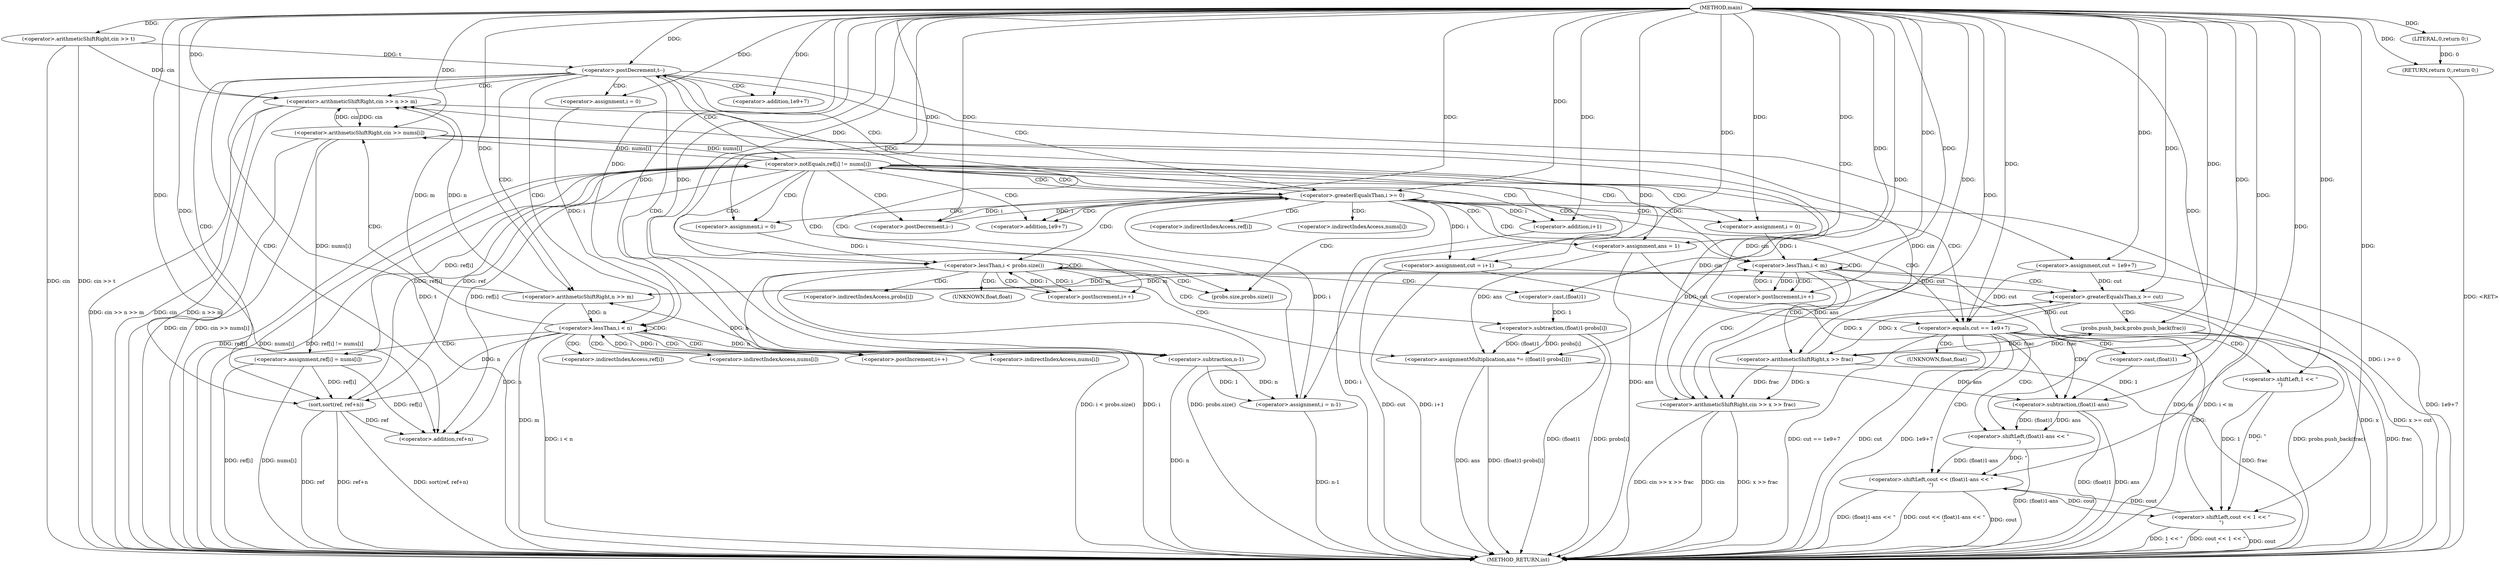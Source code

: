 digraph "main" {  
"1000101" [label = "(METHOD,main)" ]
"1000255" [label = "(METHOD_RETURN,int)" ]
"1000104" [label = "(<operator>.arithmeticShiftRight,cin >> t)" ]
"1000253" [label = "(RETURN,return 0;,return 0;)" ]
"1000108" [label = "(<operator>.postDecrement,t--)" ]
"1000254" [label = "(LITERAL,0,return 0;)" ]
"1000113" [label = "(<operator>.arithmeticShiftRight,cin >> n >> m)" ]
"1000143" [label = "(sort,sort(ref, ref+n))" ]
"1000149" [label = "(<operator>.assignment,cut = 1e9+7)" ]
"1000208" [label = "(<operator>.assignment,ans = 1)" ]
"1000244" [label = "(<operator>.shiftLeft,cout << (float)1-ans << \"\n\")" ]
"1000122" [label = "(<operator>.assignment,i = 0)" ]
"1000125" [label = "(<operator>.lessThan,i < n)" ]
"1000128" [label = "(<operator>.postIncrement,i++)" ]
"1000156" [label = "(<operator>.assignment,i = n-1)" ]
"1000161" [label = "(<operator>.greaterEqualsThan,i >= 0)" ]
"1000164" [label = "(<operator>.postDecrement,i--)" ]
"1000185" [label = "(<operator>.assignment,i = 0)" ]
"1000188" [label = "(<operator>.lessThan,i < m)" ]
"1000191" [label = "(<operator>.postIncrement,i++)" ]
"1000213" [label = "(<operator>.assignment,i = 0)" ]
"1000216" [label = "(<operator>.lessThan,i < probs.size())" ]
"1000219" [label = "(<operator>.postIncrement,i++)" ]
"1000232" [label = "(<operator>.equals,cut == 1e9+7)" ]
"1000115" [label = "(<operator>.arithmeticShiftRight,n >> m)" ]
"1000131" [label = "(<operator>.arithmeticShiftRight,cin >> nums[i])" ]
"1000136" [label = "(<operator>.assignment,ref[i] = nums[i])" ]
"1000145" [label = "(<operator>.addition,ref+n)" ]
"1000151" [label = "(<operator>.addition,1e9+7)" ]
"1000196" [label = "(<operator>.arithmeticShiftRight,cin >> x >> frac)" ]
"1000222" [label = "(<operator>.assignmentMultiplication,ans *= ((float)1-probs[i]))" ]
"1000238" [label = "(<operator>.shiftLeft,cout << 1 << \"\n\")" ]
"1000246" [label = "(<operator>.shiftLeft,(float)1-ans << \"\n\")" ]
"1000158" [label = "(<operator>.subtraction,n-1)" ]
"1000168" [label = "(<operator>.notEquals,ref[i] != nums[i])" ]
"1000202" [label = "(<operator>.greaterEqualsThan,x >= cut)" ]
"1000205" [label = "(probs.push_back,probs.push_back(frac))" ]
"1000234" [label = "(<operator>.addition,1e9+7)" ]
"1000247" [label = "(<operator>.subtraction,(float)1-ans)" ]
"1000176" [label = "(<operator>.assignment,cut = i+1)" ]
"1000198" [label = "(<operator>.arithmeticShiftRight,x >> frac)" ]
"1000224" [label = "(<operator>.subtraction,(float)1-probs[i])" ]
"1000240" [label = "(<operator>.shiftLeft,1 << \"\n\")" ]
"1000248" [label = "(<operator>.cast,(float)1)" ]
"1000225" [label = "(<operator>.cast,(float)1)" ]
"1000178" [label = "(<operator>.addition,i+1)" ]
"1000218" [label = "(probs.size,probs.size())" ]
"1000133" [label = "(<operator>.indirectIndexAccess,nums[i])" ]
"1000137" [label = "(<operator>.indirectIndexAccess,ref[i])" ]
"1000140" [label = "(<operator>.indirectIndexAccess,nums[i])" ]
"1000169" [label = "(<operator>.indirectIndexAccess,ref[i])" ]
"1000172" [label = "(<operator>.indirectIndexAccess,nums[i])" ]
"1000228" [label = "(<operator>.indirectIndexAccess,probs[i])" ]
"1000249" [label = "(UNKNOWN,float,float)" ]
"1000226" [label = "(UNKNOWN,float,float)" ]
  "1000253" -> "1000255"  [ label = "DDG: <RET>"] 
  "1000104" -> "1000255"  [ label = "DDG: cin"] 
  "1000104" -> "1000255"  [ label = "DDG: cin >> t"] 
  "1000108" -> "1000255"  [ label = "DDG: t"] 
  "1000113" -> "1000255"  [ label = "DDG: cin"] 
  "1000115" -> "1000255"  [ label = "DDG: m"] 
  "1000113" -> "1000255"  [ label = "DDG: n >> m"] 
  "1000113" -> "1000255"  [ label = "DDG: cin >> n >> m"] 
  "1000125" -> "1000255"  [ label = "DDG: i < n"] 
  "1000143" -> "1000255"  [ label = "DDG: ref"] 
  "1000143" -> "1000255"  [ label = "DDG: ref+n"] 
  "1000143" -> "1000255"  [ label = "DDG: sort(ref, ref+n)"] 
  "1000149" -> "1000255"  [ label = "DDG: 1e9+7"] 
  "1000158" -> "1000255"  [ label = "DDG: n"] 
  "1000156" -> "1000255"  [ label = "DDG: n-1"] 
  "1000161" -> "1000255"  [ label = "DDG: i >= 0"] 
  "1000168" -> "1000255"  [ label = "DDG: ref[i]"] 
  "1000168" -> "1000255"  [ label = "DDG: nums[i]"] 
  "1000168" -> "1000255"  [ label = "DDG: ref[i] != nums[i]"] 
  "1000176" -> "1000255"  [ label = "DDG: cut"] 
  "1000178" -> "1000255"  [ label = "DDG: i"] 
  "1000176" -> "1000255"  [ label = "DDG: i+1"] 
  "1000188" -> "1000255"  [ label = "DDG: m"] 
  "1000188" -> "1000255"  [ label = "DDG: i < m"] 
  "1000208" -> "1000255"  [ label = "DDG: ans"] 
  "1000216" -> "1000255"  [ label = "DDG: i"] 
  "1000216" -> "1000255"  [ label = "DDG: probs.size()"] 
  "1000216" -> "1000255"  [ label = "DDG: i < probs.size()"] 
  "1000232" -> "1000255"  [ label = "DDG: cut"] 
  "1000232" -> "1000255"  [ label = "DDG: 1e9+7"] 
  "1000232" -> "1000255"  [ label = "DDG: cut == 1e9+7"] 
  "1000244" -> "1000255"  [ label = "DDG: cout"] 
  "1000247" -> "1000255"  [ label = "DDG: (float)1"] 
  "1000247" -> "1000255"  [ label = "DDG: ans"] 
  "1000246" -> "1000255"  [ label = "DDG: (float)1-ans"] 
  "1000244" -> "1000255"  [ label = "DDG: (float)1-ans << \"\n\""] 
  "1000244" -> "1000255"  [ label = "DDG: cout << (float)1-ans << \"\n\""] 
  "1000238" -> "1000255"  [ label = "DDG: cout"] 
  "1000238" -> "1000255"  [ label = "DDG: 1 << \"\n\""] 
  "1000238" -> "1000255"  [ label = "DDG: cout << 1 << \"\n\""] 
  "1000222" -> "1000255"  [ label = "DDG: ans"] 
  "1000224" -> "1000255"  [ label = "DDG: (float)1"] 
  "1000224" -> "1000255"  [ label = "DDG: probs[i]"] 
  "1000222" -> "1000255"  [ label = "DDG: (float)1-probs[i]"] 
  "1000196" -> "1000255"  [ label = "DDG: cin"] 
  "1000198" -> "1000255"  [ label = "DDG: frac"] 
  "1000196" -> "1000255"  [ label = "DDG: x >> frac"] 
  "1000196" -> "1000255"  [ label = "DDG: cin >> x >> frac"] 
  "1000202" -> "1000255"  [ label = "DDG: x"] 
  "1000202" -> "1000255"  [ label = "DDG: x >= cut"] 
  "1000205" -> "1000255"  [ label = "DDG: frac"] 
  "1000205" -> "1000255"  [ label = "DDG: probs.push_back(frac)"] 
  "1000131" -> "1000255"  [ label = "DDG: cin"] 
  "1000131" -> "1000255"  [ label = "DDG: cin >> nums[i]"] 
  "1000136" -> "1000255"  [ label = "DDG: ref[i]"] 
  "1000136" -> "1000255"  [ label = "DDG: nums[i]"] 
  "1000254" -> "1000253"  [ label = "DDG: 0"] 
  "1000101" -> "1000253"  [ label = "DDG: "] 
  "1000101" -> "1000104"  [ label = "DDG: "] 
  "1000101" -> "1000254"  [ label = "DDG: "] 
  "1000104" -> "1000108"  [ label = "DDG: t"] 
  "1000101" -> "1000108"  [ label = "DDG: "] 
  "1000101" -> "1000149"  [ label = "DDG: "] 
  "1000101" -> "1000208"  [ label = "DDG: "] 
  "1000104" -> "1000113"  [ label = "DDG: cin"] 
  "1000196" -> "1000113"  [ label = "DDG: cin"] 
  "1000131" -> "1000113"  [ label = "DDG: cin"] 
  "1000101" -> "1000113"  [ label = "DDG: "] 
  "1000115" -> "1000113"  [ label = "DDG: m"] 
  "1000115" -> "1000113"  [ label = "DDG: n"] 
  "1000101" -> "1000122"  [ label = "DDG: "] 
  "1000168" -> "1000143"  [ label = "DDG: ref[i]"] 
  "1000136" -> "1000143"  [ label = "DDG: ref[i]"] 
  "1000101" -> "1000143"  [ label = "DDG: "] 
  "1000125" -> "1000143"  [ label = "DDG: n"] 
  "1000158" -> "1000156"  [ label = "DDG: 1"] 
  "1000158" -> "1000156"  [ label = "DDG: n"] 
  "1000101" -> "1000185"  [ label = "DDG: "] 
  "1000101" -> "1000213"  [ label = "DDG: "] 
  "1000238" -> "1000244"  [ label = "DDG: cout"] 
  "1000101" -> "1000244"  [ label = "DDG: "] 
  "1000246" -> "1000244"  [ label = "DDG: (float)1-ans"] 
  "1000246" -> "1000244"  [ label = "DDG: \"\n\""] 
  "1000158" -> "1000115"  [ label = "DDG: n"] 
  "1000101" -> "1000115"  [ label = "DDG: "] 
  "1000188" -> "1000115"  [ label = "DDG: m"] 
  "1000122" -> "1000125"  [ label = "DDG: i"] 
  "1000128" -> "1000125"  [ label = "DDG: i"] 
  "1000101" -> "1000125"  [ label = "DDG: "] 
  "1000115" -> "1000125"  [ label = "DDG: n"] 
  "1000125" -> "1000128"  [ label = "DDG: i"] 
  "1000101" -> "1000128"  [ label = "DDG: "] 
  "1000131" -> "1000136"  [ label = "DDG: nums[i]"] 
  "1000143" -> "1000145"  [ label = "DDG: ref"] 
  "1000168" -> "1000145"  [ label = "DDG: ref[i]"] 
  "1000136" -> "1000145"  [ label = "DDG: ref[i]"] 
  "1000101" -> "1000145"  [ label = "DDG: "] 
  "1000125" -> "1000145"  [ label = "DDG: n"] 
  "1000101" -> "1000151"  [ label = "DDG: "] 
  "1000101" -> "1000156"  [ label = "DDG: "] 
  "1000156" -> "1000161"  [ label = "DDG: i"] 
  "1000164" -> "1000161"  [ label = "DDG: i"] 
  "1000101" -> "1000161"  [ label = "DDG: "] 
  "1000161" -> "1000164"  [ label = "DDG: i"] 
  "1000101" -> "1000164"  [ label = "DDG: "] 
  "1000185" -> "1000188"  [ label = "DDG: i"] 
  "1000191" -> "1000188"  [ label = "DDG: i"] 
  "1000101" -> "1000188"  [ label = "DDG: "] 
  "1000115" -> "1000188"  [ label = "DDG: m"] 
  "1000188" -> "1000191"  [ label = "DDG: i"] 
  "1000101" -> "1000191"  [ label = "DDG: "] 
  "1000213" -> "1000216"  [ label = "DDG: i"] 
  "1000219" -> "1000216"  [ label = "DDG: i"] 
  "1000101" -> "1000216"  [ label = "DDG: "] 
  "1000216" -> "1000219"  [ label = "DDG: i"] 
  "1000101" -> "1000219"  [ label = "DDG: "] 
  "1000224" -> "1000222"  [ label = "DDG: (float)1"] 
  "1000224" -> "1000222"  [ label = "DDG: probs[i]"] 
  "1000149" -> "1000232"  [ label = "DDG: cut"] 
  "1000176" -> "1000232"  [ label = "DDG: cut"] 
  "1000202" -> "1000232"  [ label = "DDG: cut"] 
  "1000101" -> "1000232"  [ label = "DDG: "] 
  "1000247" -> "1000246"  [ label = "DDG: (float)1"] 
  "1000247" -> "1000246"  [ label = "DDG: ans"] 
  "1000101" -> "1000246"  [ label = "DDG: "] 
  "1000113" -> "1000131"  [ label = "DDG: cin"] 
  "1000101" -> "1000131"  [ label = "DDG: "] 
  "1000168" -> "1000131"  [ label = "DDG: nums[i]"] 
  "1000101" -> "1000158"  [ label = "DDG: "] 
  "1000125" -> "1000158"  [ label = "DDG: n"] 
  "1000113" -> "1000196"  [ label = "DDG: cin"] 
  "1000131" -> "1000196"  [ label = "DDG: cin"] 
  "1000101" -> "1000196"  [ label = "DDG: "] 
  "1000198" -> "1000196"  [ label = "DDG: frac"] 
  "1000198" -> "1000196"  [ label = "DDG: x"] 
  "1000208" -> "1000222"  [ label = "DDG: ans"] 
  "1000101" -> "1000222"  [ label = "DDG: "] 
  "1000101" -> "1000234"  [ label = "DDG: "] 
  "1000244" -> "1000238"  [ label = "DDG: cout"] 
  "1000101" -> "1000238"  [ label = "DDG: "] 
  "1000240" -> "1000238"  [ label = "DDG: \"\n\""] 
  "1000240" -> "1000238"  [ label = "DDG: 1"] 
  "1000248" -> "1000247"  [ label = "DDG: 1"] 
  "1000208" -> "1000247"  [ label = "DDG: ans"] 
  "1000222" -> "1000247"  [ label = "DDG: ans"] 
  "1000101" -> "1000247"  [ label = "DDG: "] 
  "1000143" -> "1000168"  [ label = "DDG: ref"] 
  "1000136" -> "1000168"  [ label = "DDG: ref[i]"] 
  "1000131" -> "1000168"  [ label = "DDG: nums[i]"] 
  "1000161" -> "1000176"  [ label = "DDG: i"] 
  "1000101" -> "1000176"  [ label = "DDG: "] 
  "1000202" -> "1000198"  [ label = "DDG: x"] 
  "1000101" -> "1000198"  [ label = "DDG: "] 
  "1000205" -> "1000198"  [ label = "DDG: frac"] 
  "1000198" -> "1000202"  [ label = "DDG: x"] 
  "1000101" -> "1000202"  [ label = "DDG: "] 
  "1000149" -> "1000202"  [ label = "DDG: cut"] 
  "1000176" -> "1000202"  [ label = "DDG: cut"] 
  "1000198" -> "1000205"  [ label = "DDG: frac"] 
  "1000101" -> "1000205"  [ label = "DDG: "] 
  "1000225" -> "1000224"  [ label = "DDG: 1"] 
  "1000101" -> "1000240"  [ label = "DDG: "] 
  "1000101" -> "1000248"  [ label = "DDG: "] 
  "1000101" -> "1000225"  [ label = "DDG: "] 
  "1000161" -> "1000178"  [ label = "DDG: i"] 
  "1000101" -> "1000178"  [ label = "DDG: "] 
  "1000108" -> "1000125"  [ label = "CDG: "] 
  "1000108" -> "1000156"  [ label = "CDG: "] 
  "1000108" -> "1000161"  [ label = "CDG: "] 
  "1000108" -> "1000149"  [ label = "CDG: "] 
  "1000108" -> "1000122"  [ label = "CDG: "] 
  "1000108" -> "1000151"  [ label = "CDG: "] 
  "1000108" -> "1000145"  [ label = "CDG: "] 
  "1000108" -> "1000143"  [ label = "CDG: "] 
  "1000108" -> "1000113"  [ label = "CDG: "] 
  "1000108" -> "1000158"  [ label = "CDG: "] 
  "1000108" -> "1000115"  [ label = "CDG: "] 
  "1000125" -> "1000125"  [ label = "CDG: "] 
  "1000125" -> "1000128"  [ label = "CDG: "] 
  "1000125" -> "1000133"  [ label = "CDG: "] 
  "1000125" -> "1000136"  [ label = "CDG: "] 
  "1000125" -> "1000131"  [ label = "CDG: "] 
  "1000125" -> "1000137"  [ label = "CDG: "] 
  "1000125" -> "1000140"  [ label = "CDG: "] 
  "1000161" -> "1000208"  [ label = "CDG: "] 
  "1000161" -> "1000216"  [ label = "CDG: "] 
  "1000161" -> "1000188"  [ label = "CDG: "] 
  "1000161" -> "1000232"  [ label = "CDG: "] 
  "1000161" -> "1000185"  [ label = "CDG: "] 
  "1000161" -> "1000213"  [ label = "CDG: "] 
  "1000161" -> "1000172"  [ label = "CDG: "] 
  "1000161" -> "1000169"  [ label = "CDG: "] 
  "1000161" -> "1000168"  [ label = "CDG: "] 
  "1000161" -> "1000234"  [ label = "CDG: "] 
  "1000161" -> "1000218"  [ label = "CDG: "] 
  "1000161" -> "1000108"  [ label = "CDG: "] 
  "1000188" -> "1000191"  [ label = "CDG: "] 
  "1000188" -> "1000188"  [ label = "CDG: "] 
  "1000188" -> "1000198"  [ label = "CDG: "] 
  "1000188" -> "1000196"  [ label = "CDG: "] 
  "1000188" -> "1000202"  [ label = "CDG: "] 
  "1000216" -> "1000216"  [ label = "CDG: "] 
  "1000216" -> "1000219"  [ label = "CDG: "] 
  "1000216" -> "1000222"  [ label = "CDG: "] 
  "1000216" -> "1000224"  [ label = "CDG: "] 
  "1000216" -> "1000226"  [ label = "CDG: "] 
  "1000216" -> "1000225"  [ label = "CDG: "] 
  "1000216" -> "1000218"  [ label = "CDG: "] 
  "1000216" -> "1000228"  [ label = "CDG: "] 
  "1000232" -> "1000238"  [ label = "CDG: "] 
  "1000232" -> "1000244"  [ label = "CDG: "] 
  "1000232" -> "1000248"  [ label = "CDG: "] 
  "1000232" -> "1000240"  [ label = "CDG: "] 
  "1000232" -> "1000247"  [ label = "CDG: "] 
  "1000232" -> "1000246"  [ label = "CDG: "] 
  "1000232" -> "1000249"  [ label = "CDG: "] 
  "1000168" -> "1000164"  [ label = "CDG: "] 
  "1000168" -> "1000161"  [ label = "CDG: "] 
  "1000168" -> "1000176"  [ label = "CDG: "] 
  "1000168" -> "1000178"  [ label = "CDG: "] 
  "1000168" -> "1000208"  [ label = "CDG: "] 
  "1000168" -> "1000216"  [ label = "CDG: "] 
  "1000168" -> "1000188"  [ label = "CDG: "] 
  "1000168" -> "1000232"  [ label = "CDG: "] 
  "1000168" -> "1000185"  [ label = "CDG: "] 
  "1000168" -> "1000213"  [ label = "CDG: "] 
  "1000168" -> "1000234"  [ label = "CDG: "] 
  "1000168" -> "1000218"  [ label = "CDG: "] 
  "1000168" -> "1000108"  [ label = "CDG: "] 
  "1000202" -> "1000205"  [ label = "CDG: "] 
}
